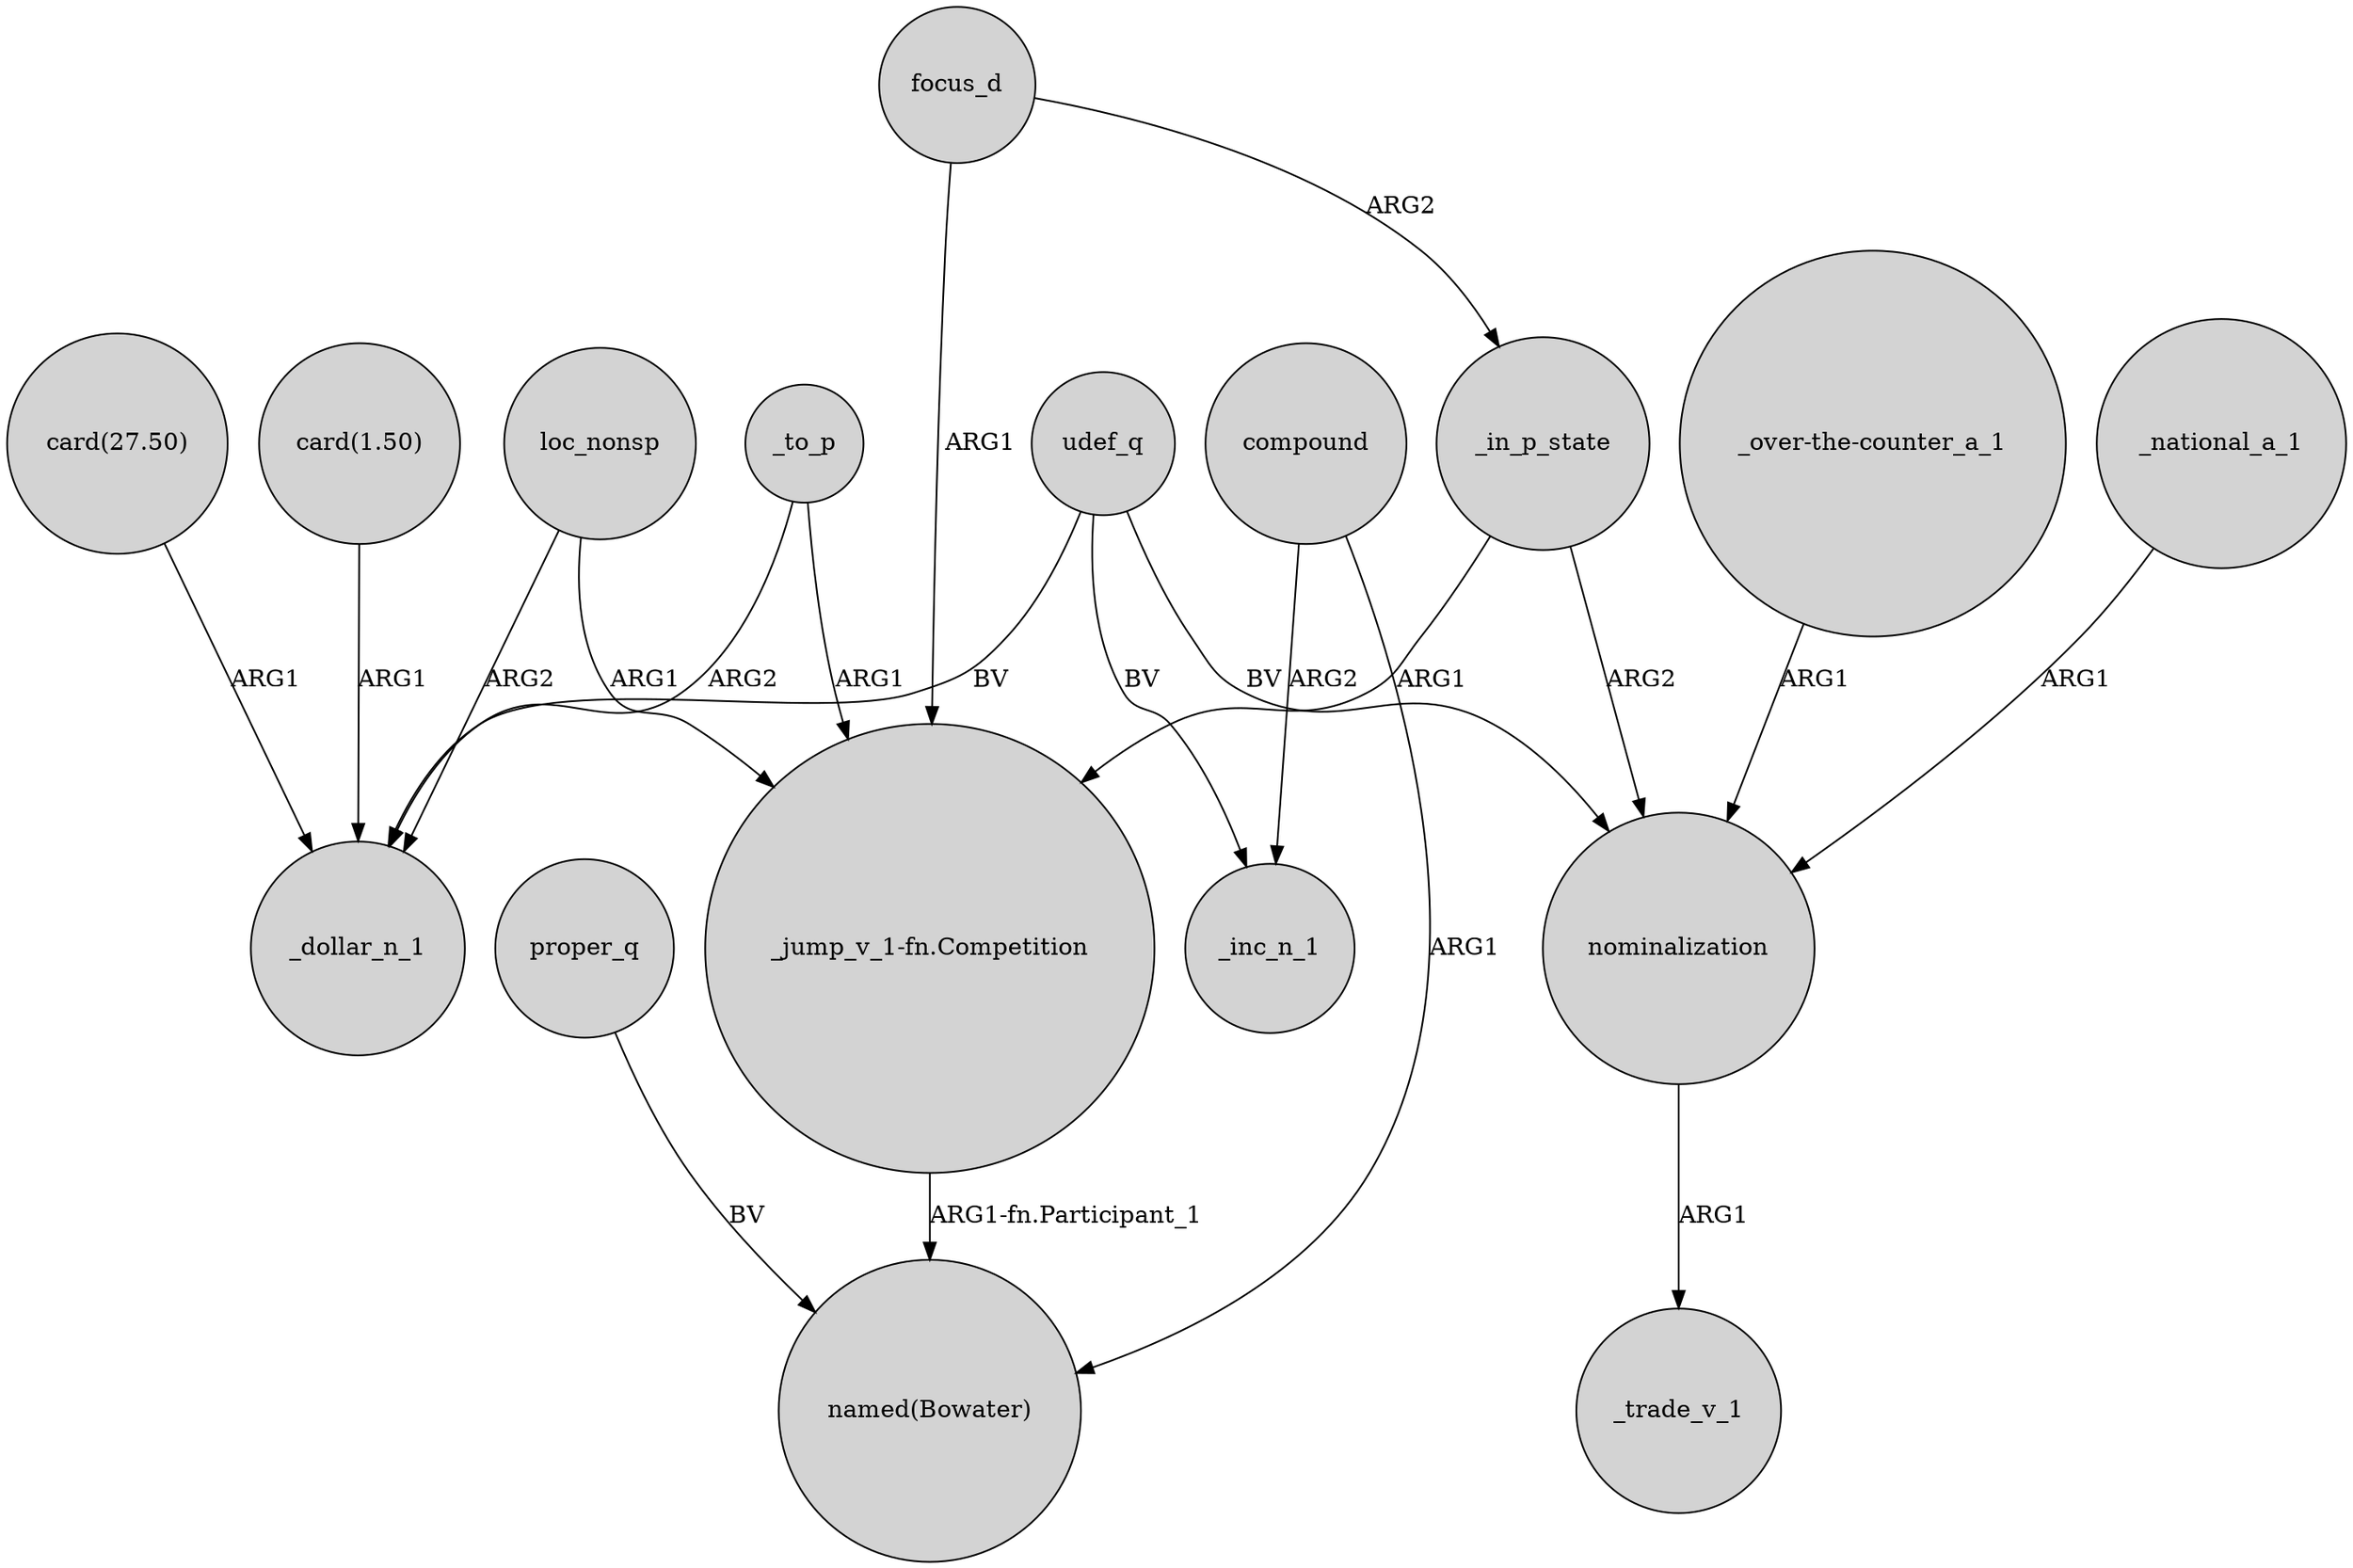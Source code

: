 digraph {
	node [shape=circle style=filled]
	"card(27.50)" -> _dollar_n_1 [label=ARG1]
	_in_p_state -> nominalization [label=ARG2]
	loc_nonsp -> "_jump_v_1-fn.Competition" [label=ARG1]
	focus_d -> _in_p_state [label=ARG2]
	loc_nonsp -> _dollar_n_1 [label=ARG2]
	focus_d -> "_jump_v_1-fn.Competition" [label=ARG1]
	"_over-the-counter_a_1" -> nominalization [label=ARG1]
	udef_q -> nominalization [label=BV]
	_to_p -> _dollar_n_1 [label=ARG2]
	"_jump_v_1-fn.Competition" -> "named(Bowater)" [label="ARG1-fn.Participant_1"]
	proper_q -> "named(Bowater)" [label=BV]
	udef_q -> _inc_n_1 [label=BV]
	compound -> _inc_n_1 [label=ARG2]
	_in_p_state -> "_jump_v_1-fn.Competition" [label=ARG1]
	udef_q -> _dollar_n_1 [label=BV]
	_national_a_1 -> nominalization [label=ARG1]
	_to_p -> "_jump_v_1-fn.Competition" [label=ARG1]
	"card(1.50)" -> _dollar_n_1 [label=ARG1]
	compound -> "named(Bowater)" [label=ARG1]
	nominalization -> _trade_v_1 [label=ARG1]
}
